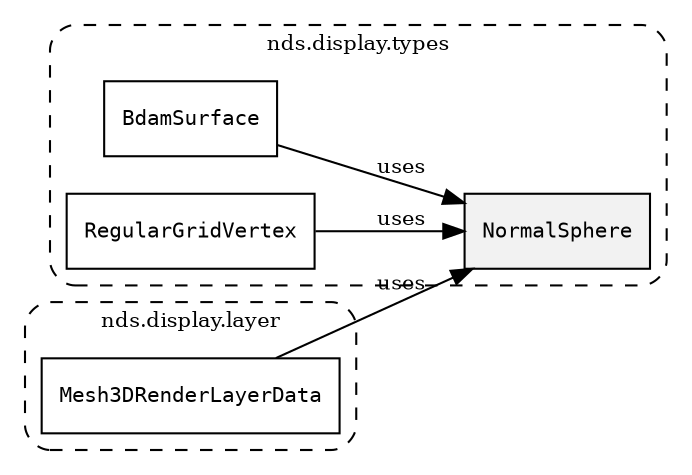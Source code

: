 /**
 * This dot file creates symbol collaboration diagram for NormalSphere.
 */
digraph ZSERIO
{
    node [shape=box, fontsize=10];
    rankdir="LR";
    fontsize=10;
    tooltip="NormalSphere collaboration diagram";

    subgraph "cluster_nds.display.types"
    {
        style="dashed, rounded";
        label="nds.display.types";
        tooltip="Package nds.display.types";
        href="../../../content/packages/nds.display.types.html#Package-nds-display-types";
        target="_parent";

        "NormalSphere" [style="filled", fillcolor="#0000000D", target="_parent", label=<<font face="monospace"><table align="center" border="0" cellspacing="0" cellpadding="0"><tr><td href="../../../content/packages/nds.display.types.html#Structure-NormalSphere" title="Structure defined in nds.display.types">NormalSphere</td></tr></table></font>>];
        "BdamSurface" [target="_parent", label=<<font face="monospace"><table align="center" border="0" cellspacing="0" cellpadding="0"><tr><td href="../../../content/packages/nds.display.types.html#Structure-BdamSurface" title="Structure defined in nds.display.types">BdamSurface</td></tr></table></font>>];
        "RegularGridVertex" [target="_parent", label=<<font face="monospace"><table align="center" border="0" cellspacing="0" cellpadding="0"><tr><td href="../../../content/packages/nds.display.types.html#Structure-RegularGridVertex" title="Structure defined in nds.display.types">RegularGridVertex</td></tr></table></font>>];
    }

    subgraph "cluster_nds.display.layer"
    {
        style="dashed, rounded";
        label="nds.display.layer";
        tooltip="Package nds.display.layer";
        href="../../../content/packages/nds.display.layer.html#Package-nds-display-layer";
        target="_parent";

        "Mesh3DRenderLayerData" [target="_parent", label=<<font face="monospace"><table align="center" border="0" cellspacing="0" cellpadding="0"><tr><td href="../../../content/packages/nds.display.layer.html#Structure-Mesh3DRenderLayerData" title="Structure defined in nds.display.layer">Mesh3DRenderLayerData</td></tr></table></font>>];
    }

    "Mesh3DRenderLayerData" -> "NormalSphere" [label="uses", fontsize=10];
    "BdamSurface" -> "NormalSphere" [label="uses", fontsize=10];
    "RegularGridVertex" -> "NormalSphere" [label="uses", fontsize=10];
}
